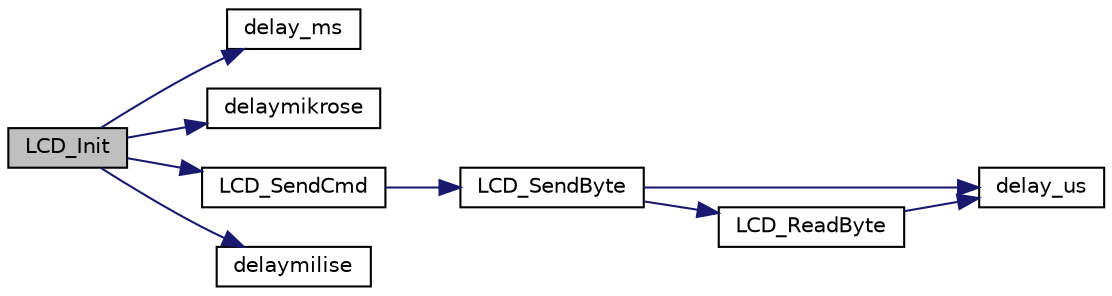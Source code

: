 digraph "LCD_Init"
{
  edge [fontname="Helvetica",fontsize="10",labelfontname="Helvetica",labelfontsize="10"];
  node [fontname="Helvetica",fontsize="10",shape=record];
  rankdir="LR";
  Node20 [label="LCD_Init",height=0.2,width=0.4,color="black", fillcolor="grey75", style="filled", fontcolor="black"];
  Node20 -> Node21 [color="midnightblue",fontsize="10",style="solid",fontname="Helvetica"];
  Node21 [label="delay_ms",height=0.2,width=0.4,color="black", fillcolor="white", style="filled",URL="$lcd4bit_8c.html#a8aa473f8ae9a91df4bc9ea700983c72d"];
  Node20 -> Node22 [color="midnightblue",fontsize="10",style="solid",fontname="Helvetica"];
  Node22 [label="delaymikrose",height=0.2,width=0.4,color="black", fillcolor="white", style="filled",URL="$lcd4bit_8c.html#a3bdf4b71c2ded53c6ab07b1caf6d25f7"];
  Node20 -> Node23 [color="midnightblue",fontsize="10",style="solid",fontname="Helvetica"];
  Node23 [label="LCD_SendCmd",height=0.2,width=0.4,color="black", fillcolor="white", style="filled",URL="$lcd4bit_8c.html#a6fe412af8613c79d0e88b03b012265dc"];
  Node23 -> Node24 [color="midnightblue",fontsize="10",style="solid",fontname="Helvetica"];
  Node24 [label="LCD_SendByte",height=0.2,width=0.4,color="black", fillcolor="white", style="filled",URL="$lcd4bit_8c.html#a17ebb04f0339e3ad2399a6b95f1409e7"];
  Node24 -> Node25 [color="midnightblue",fontsize="10",style="solid",fontname="Helvetica"];
  Node25 [label="delay_us",height=0.2,width=0.4,color="black", fillcolor="white", style="filled",URL="$lcd4bit_8c.html#a3f88352450dad51d82e4bf84a0a439a1"];
  Node24 -> Node26 [color="midnightblue",fontsize="10",style="solid",fontname="Helvetica"];
  Node26 [label="LCD_ReadByte",height=0.2,width=0.4,color="black", fillcolor="white", style="filled",URL="$lcd4bit_8c.html#ab59396403153e41cf3c098b8bff86da6"];
  Node26 -> Node25 [color="midnightblue",fontsize="10",style="solid",fontname="Helvetica"];
  Node20 -> Node27 [color="midnightblue",fontsize="10",style="solid",fontname="Helvetica"];
  Node27 [label="delaymilise",height=0.2,width=0.4,color="black", fillcolor="white", style="filled",URL="$lcd4bit_8c.html#a487c23c6931fcdfe8e521ab18570e54a"];
}
